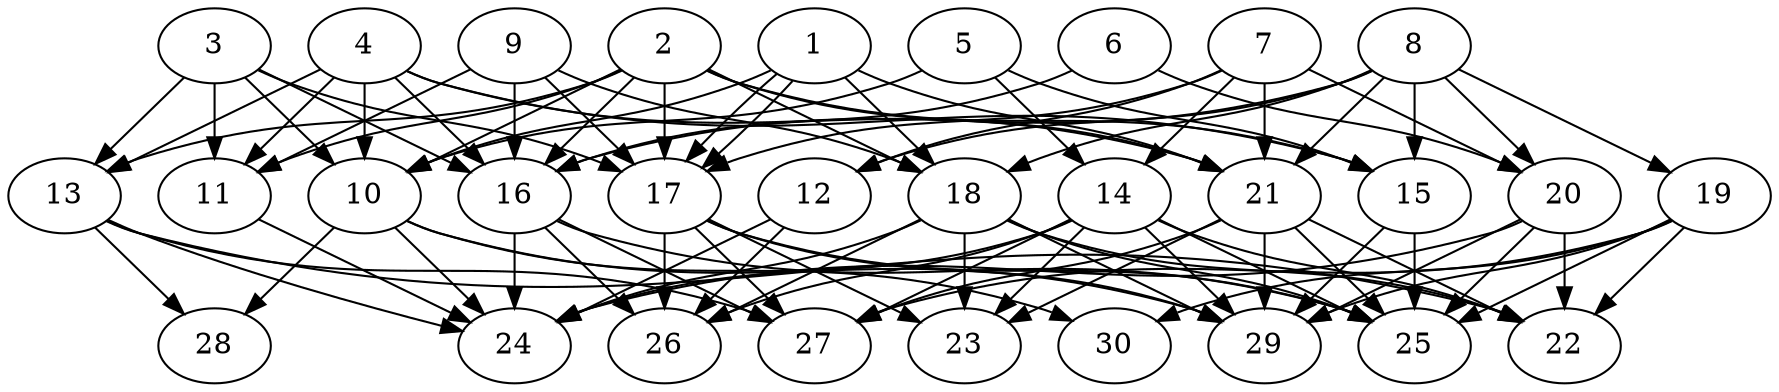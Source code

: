 // DAG automatically generated by daggen at Thu Oct  3 14:04:18 2019
// ./daggen --dot -n 30 --ccr 0.3 --fat 0.7 --regular 0.7 --density 0.7 --mindata 5242880 --maxdata 52428800 
digraph G {
  1 [size="110878720", alpha="0.01", expect_size="33263616"] 
  1 -> 10 [size ="33263616"]
  1 -> 17 [size ="33263616"]
  1 -> 17 [size ="33263616"]
  1 -> 18 [size ="33263616"]
  1 -> 21 [size ="33263616"]
  2 [size="130713600", alpha="0.08", expect_size="39214080"] 
  2 -> 10 [size ="39214080"]
  2 -> 11 [size ="39214080"]
  2 -> 13 [size ="39214080"]
  2 -> 15 [size ="39214080"]
  2 -> 16 [size ="39214080"]
  2 -> 17 [size ="39214080"]
  2 -> 18 [size ="39214080"]
  2 -> 21 [size ="39214080"]
  3 [size="72014507", alpha="0.10", expect_size="21604352"] 
  3 -> 10 [size ="21604352"]
  3 -> 11 [size ="21604352"]
  3 -> 13 [size ="21604352"]
  3 -> 16 [size ="21604352"]
  3 -> 17 [size ="21604352"]
  4 [size="170280960", alpha="0.17", expect_size="51084288"] 
  4 -> 10 [size ="51084288"]
  4 -> 11 [size ="51084288"]
  4 -> 13 [size ="51084288"]
  4 -> 15 [size ="51084288"]
  4 -> 16 [size ="51084288"]
  4 -> 21 [size ="51084288"]
  5 [size="65481387", alpha="0.13", expect_size="19644416"] 
  5 -> 10 [size ="19644416"]
  5 -> 14 [size ="19644416"]
  5 -> 15 [size ="19644416"]
  6 [size="161890987", alpha="0.08", expect_size="48567296"] 
  6 -> 16 [size ="48567296"]
  6 -> 20 [size ="48567296"]
  7 [size="21087573", alpha="0.19", expect_size="6326272"] 
  7 -> 12 [size ="6326272"]
  7 -> 14 [size ="6326272"]
  7 -> 17 [size ="6326272"]
  7 -> 20 [size ="6326272"]
  7 -> 21 [size ="6326272"]
  8 [size="24330240", alpha="0.19", expect_size="7299072"] 
  8 -> 12 [size ="7299072"]
  8 -> 15 [size ="7299072"]
  8 -> 16 [size ="7299072"]
  8 -> 18 [size ="7299072"]
  8 -> 19 [size ="7299072"]
  8 -> 20 [size ="7299072"]
  8 -> 21 [size ="7299072"]
  9 [size="19459413", alpha="0.19", expect_size="5837824"] 
  9 -> 11 [size ="5837824"]
  9 -> 16 [size ="5837824"]
  9 -> 17 [size ="5837824"]
  9 -> 18 [size ="5837824"]
  10 [size="129392640", alpha="0.17", expect_size="38817792"] 
  10 -> 24 [size ="38817792"]
  10 -> 28 [size ="38817792"]
  10 -> 29 [size ="38817792"]
  10 -> 30 [size ="38817792"]
  11 [size="95733760", alpha="0.08", expect_size="28720128"] 
  11 -> 24 [size ="28720128"]
  12 [size="107089920", alpha="0.15", expect_size="32126976"] 
  12 -> 24 [size ="32126976"]
  12 -> 26 [size ="32126976"]
  13 [size="169154560", alpha="0.12", expect_size="50746368"] 
  13 -> 22 [size ="50746368"]
  13 -> 24 [size ="50746368"]
  13 -> 27 [size ="50746368"]
  13 -> 28 [size ="50746368"]
  14 [size="89593173", alpha="0.10", expect_size="26877952"] 
  14 -> 22 [size ="26877952"]
  14 -> 23 [size ="26877952"]
  14 -> 24 [size ="26877952"]
  14 -> 25 [size ="26877952"]
  14 -> 26 [size ="26877952"]
  14 -> 27 [size ="26877952"]
  14 -> 29 [size ="26877952"]
  15 [size="63546027", alpha="0.03", expect_size="19063808"] 
  15 -> 25 [size ="19063808"]
  15 -> 29 [size ="19063808"]
  16 [size="168482133", alpha="0.15", expect_size="50544640"] 
  16 -> 24 [size ="50544640"]
  16 -> 25 [size ="50544640"]
  16 -> 26 [size ="50544640"]
  16 -> 27 [size ="50544640"]
  17 [size="74987520", alpha="0.01", expect_size="22496256"] 
  17 -> 23 [size ="22496256"]
  17 -> 25 [size ="22496256"]
  17 -> 26 [size ="22496256"]
  17 -> 27 [size ="22496256"]
  17 -> 29 [size ="22496256"]
  18 [size="64928427", alpha="0.19", expect_size="19478528"] 
  18 -> 22 [size ="19478528"]
  18 -> 23 [size ="19478528"]
  18 -> 24 [size ="19478528"]
  18 -> 25 [size ="19478528"]
  18 -> 26 [size ="19478528"]
  18 -> 29 [size ="19478528"]
  19 [size="58303147", alpha="0.13", expect_size="17490944"] 
  19 -> 22 [size ="17490944"]
  19 -> 25 [size ="17490944"]
  19 -> 27 [size ="17490944"]
  19 -> 29 [size ="17490944"]
  19 -> 30 [size ="17490944"]
  20 [size="53978453", alpha="0.15", expect_size="16193536"] 
  20 -> 22 [size ="16193536"]
  20 -> 24 [size ="16193536"]
  20 -> 25 [size ="16193536"]
  20 -> 29 [size ="16193536"]
  21 [size="26852693", alpha="0.09", expect_size="8055808"] 
  21 -> 22 [size ="8055808"]
  21 -> 23 [size ="8055808"]
  21 -> 25 [size ="8055808"]
  21 -> 27 [size ="8055808"]
  21 -> 29 [size ="8055808"]
  22 [size="85954560", alpha="0.17", expect_size="25786368"] 
  23 [size="48325973", alpha="0.12", expect_size="14497792"] 
  24 [size="145247573", alpha="0.07", expect_size="43574272"] 
  25 [size="70004053", alpha="0.08", expect_size="21001216"] 
  26 [size="91016533", alpha="0.07", expect_size="27304960"] 
  27 [size="54780587", alpha="0.07", expect_size="16434176"] 
  28 [size="66553173", alpha="0.07", expect_size="19965952"] 
  29 [size="57463467", alpha="0.08", expect_size="17239040"] 
  30 [size="156320427", alpha="0.03", expect_size="46896128"] 
}
